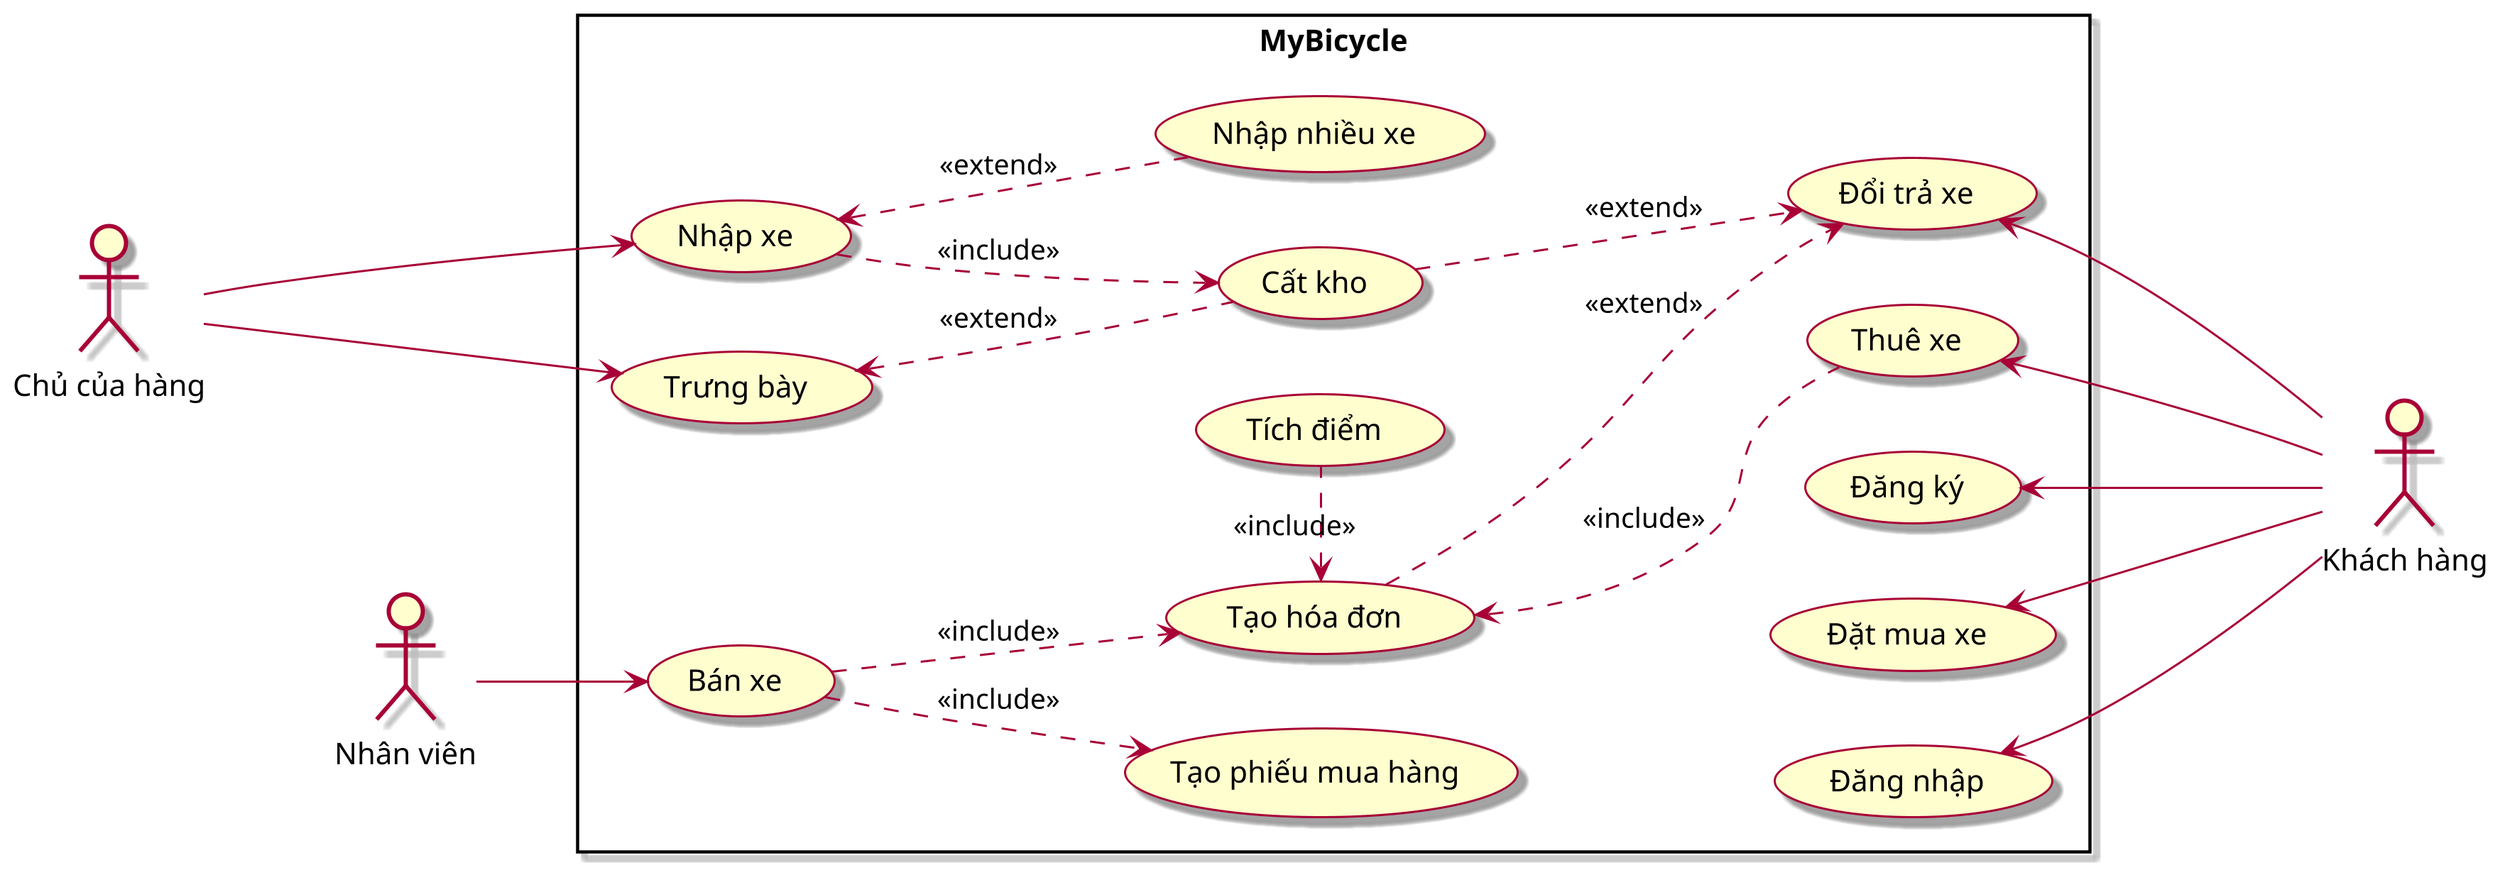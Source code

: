 @startuml MyBicycle
skin rose
scale 3
left to right direction

actor "Chủ của hàng" as owner
actor "Khách hàng" as customer
actor "Nhân viên" as staff

rectangle MyBicycle {
    usecase "Trưng bày" as trungBay
    usecase "Nhập xe" as nhapXe
    usecase "Bán xe" as banXe
    usecase "Thuê xe" as thueXe
    usecase "Đặt mua xe" as muaXe
    usecase "Đổi trả xe" as doiTraXe
    ' usecase "Trả xe" as traXe
    ' usecase "Đổi xe" as doiXe
    usecase "Đăng nhập" as dangNhap
    usecase "Đăng ký" as dangKy
    usecase "Tạo phiếu mua hàng" as taoPhieuMuaHang
    usecase "Tạo hóa đơn" as taoHoaDon
    usecase "Cất kho" as catKho
    usecase "Nhập nhiều xe" as nhapNhieuXe
    usecase "Tích điểm" as tichDiem
    
}

owner ---> (nhapXe)
(nhapXe) ..> (catKho): <<include>>
(nhapXe) <.. (nhapNhieuXe): <<extend>>
owner ---> (trungBay)
(trungBay) <.. (catKho): <<extend>>

' (taoPhieuMuaHang) <.. (muaXe): <<include>>
(thueXe) <-- customer
(taoHoaDon) <.. (thueXe): <<include>>
(taoHoaDon) <. (tichDiem): <<include>>
(muaXe) <--- customer
(doiTraXe) <-- customer
(catKho) ..> (doiTraXe): <<extend>>
(taoHoaDon) ..> (doiTraXe): <<extend>>
(dangKy) <--- customer
(dangNhap) <--- customer

(taoPhieuMuaHang) -[hidden]-> (muaXe)
(taoPhieuMuaHang) -[hidden]-> (dangNhap)
(taoPhieuMuaHang) -[hidden]-> (dangKy)

staff --> (banXe)
(banXe) ..> (taoPhieuMuaHang): <<include>>
(banXe) ..> (taoHoaDon): <<include>>




@enduml